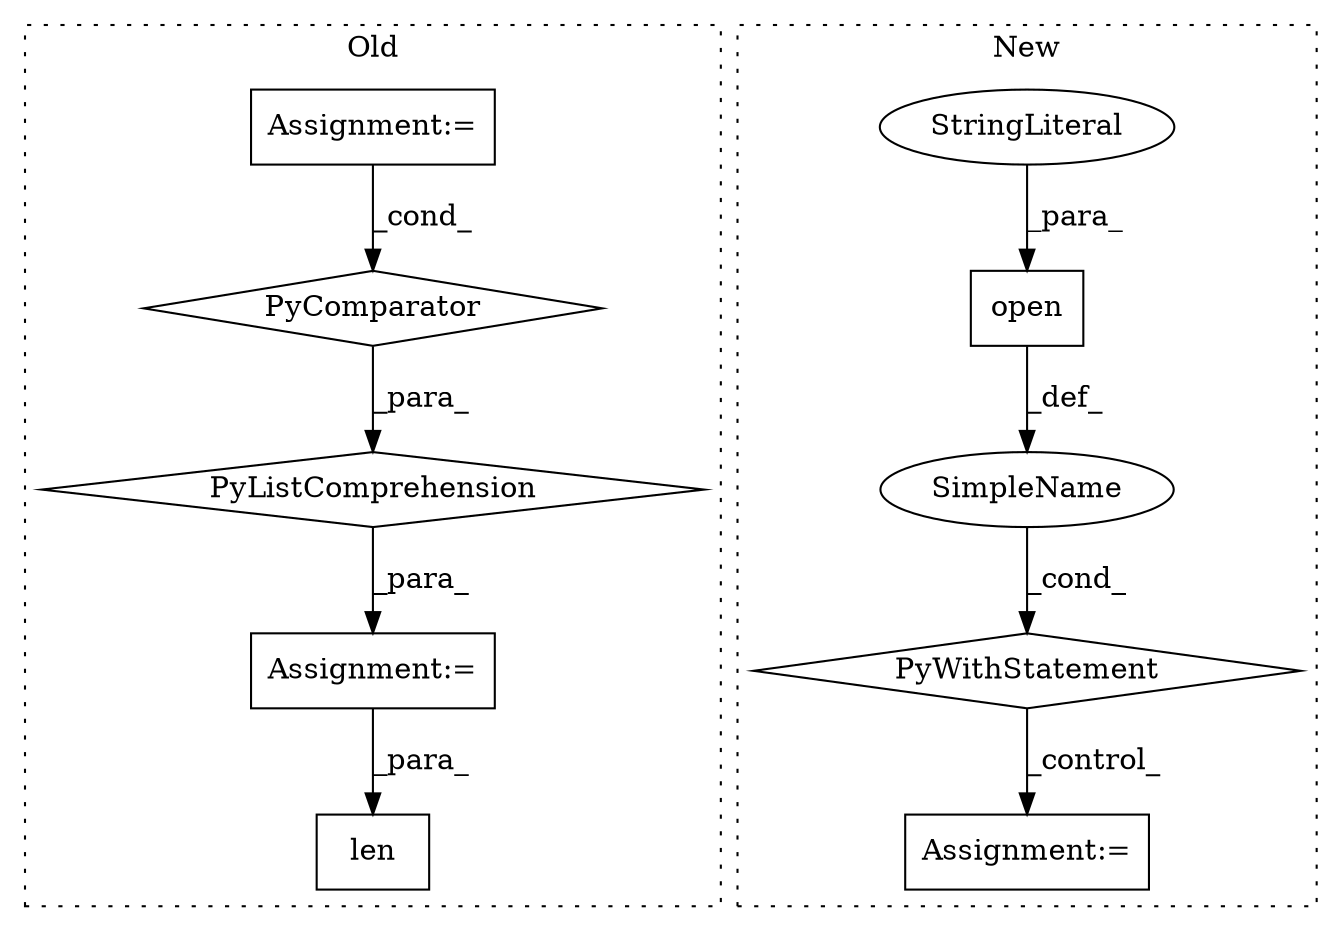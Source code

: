 digraph G {
subgraph cluster0 {
1 [label="PyComparator" a="113" s="1493" l="21" shape="diamond"];
3 [label="Assignment:=" a="7" s="1493" l="21" shape="box"];
4 [label="PyListComprehension" a="109" s="1400" l="122" shape="diamond"];
6 [label="Assignment:=" a="7" s="1379" l="1" shape="box"];
10 [label="len" a="32" s="1575,1587" l="4,1" shape="box"];
label = "Old";
style="dotted";
}
subgraph cluster1 {
2 [label="open" a="32" s="929,963" l="5,1" shape="box"];
5 [label="StringLiteral" a="45" s="934" l="25" shape="ellipse"];
7 [label="Assignment:=" a="7" s="1118" l="2" shape="box"];
8 [label="SimpleName" a="42" s="" l="" shape="ellipse"];
9 [label="PyWithStatement" a="104" s="919,964" l="10,2" shape="diamond"];
label = "New";
style="dotted";
}
1 -> 4 [label="_para_"];
2 -> 8 [label="_def_"];
3 -> 1 [label="_cond_"];
4 -> 6 [label="_para_"];
5 -> 2 [label="_para_"];
6 -> 10 [label="_para_"];
8 -> 9 [label="_cond_"];
9 -> 7 [label="_control_"];
}